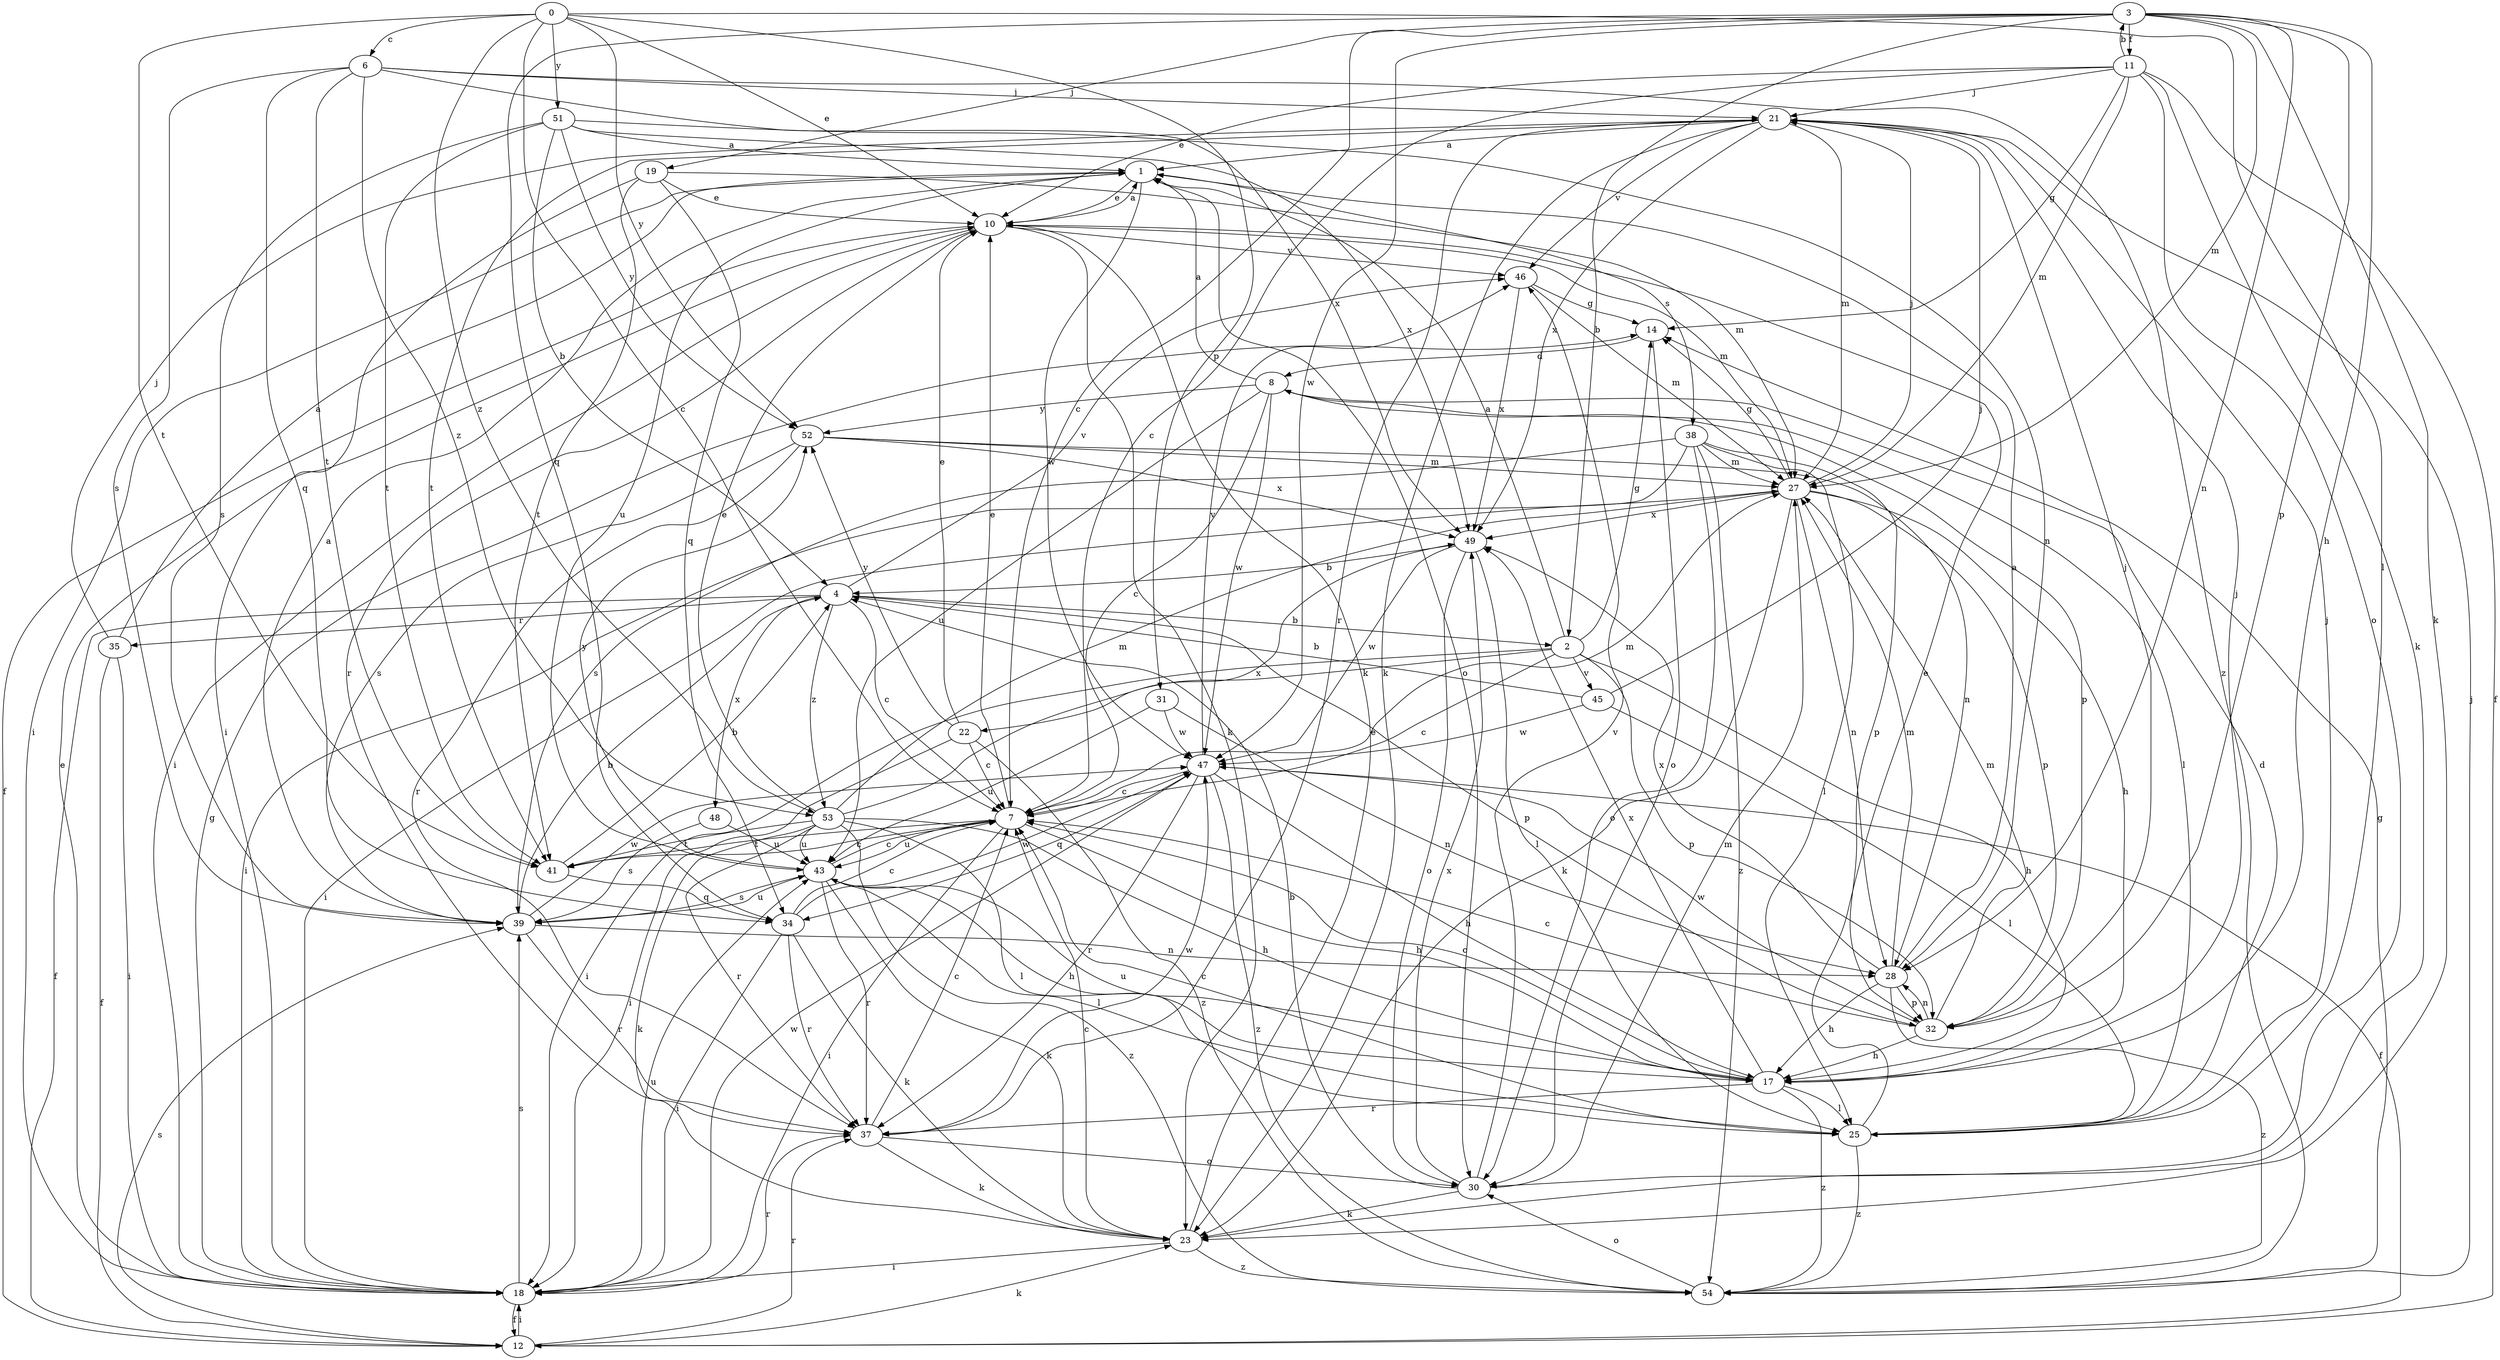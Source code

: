 strict digraph  {
0;
1;
2;
3;
4;
6;
7;
8;
10;
11;
12;
14;
17;
18;
19;
21;
22;
23;
25;
27;
28;
30;
31;
32;
34;
35;
37;
38;
39;
41;
43;
45;
46;
47;
48;
49;
51;
52;
53;
54;
0 -> 6  [label=c];
0 -> 7  [label=c];
0 -> 10  [label=e];
0 -> 25  [label=l];
0 -> 31  [label=p];
0 -> 41  [label=t];
0 -> 51  [label=y];
0 -> 52  [label=y];
0 -> 53  [label=z];
1 -> 10  [label=e];
1 -> 18  [label=i];
1 -> 30  [label=o];
1 -> 38  [label=s];
1 -> 43  [label=u];
1 -> 47  [label=w];
2 -> 1  [label=a];
2 -> 7  [label=c];
2 -> 14  [label=g];
2 -> 17  [label=h];
2 -> 18  [label=i];
2 -> 22  [label=k];
2 -> 32  [label=p];
2 -> 45  [label=v];
3 -> 2  [label=b];
3 -> 7  [label=c];
3 -> 11  [label=f];
3 -> 17  [label=h];
3 -> 19  [label=j];
3 -> 23  [label=k];
3 -> 27  [label=m];
3 -> 28  [label=n];
3 -> 32  [label=p];
3 -> 34  [label=q];
3 -> 47  [label=w];
4 -> 2  [label=b];
4 -> 7  [label=c];
4 -> 12  [label=f];
4 -> 32  [label=p];
4 -> 35  [label=r];
4 -> 46  [label=v];
4 -> 48  [label=x];
4 -> 53  [label=z];
6 -> 21  [label=j];
6 -> 34  [label=q];
6 -> 39  [label=s];
6 -> 41  [label=t];
6 -> 49  [label=x];
6 -> 53  [label=z];
6 -> 54  [label=z];
7 -> 10  [label=e];
7 -> 17  [label=h];
7 -> 18  [label=i];
7 -> 27  [label=m];
7 -> 41  [label=t];
7 -> 43  [label=u];
8 -> 1  [label=a];
8 -> 7  [label=c];
8 -> 25  [label=l];
8 -> 32  [label=p];
8 -> 43  [label=u];
8 -> 47  [label=w];
8 -> 52  [label=y];
10 -> 1  [label=a];
10 -> 12  [label=f];
10 -> 18  [label=i];
10 -> 23  [label=k];
10 -> 27  [label=m];
10 -> 37  [label=r];
10 -> 46  [label=v];
11 -> 3  [label=b];
11 -> 7  [label=c];
11 -> 10  [label=e];
11 -> 12  [label=f];
11 -> 14  [label=g];
11 -> 21  [label=j];
11 -> 23  [label=k];
11 -> 27  [label=m];
11 -> 30  [label=o];
12 -> 18  [label=i];
12 -> 23  [label=k];
12 -> 37  [label=r];
12 -> 39  [label=s];
14 -> 8  [label=d];
14 -> 30  [label=o];
17 -> 7  [label=c];
17 -> 21  [label=j];
17 -> 25  [label=l];
17 -> 37  [label=r];
17 -> 43  [label=u];
17 -> 49  [label=x];
17 -> 54  [label=z];
18 -> 10  [label=e];
18 -> 12  [label=f];
18 -> 14  [label=g];
18 -> 37  [label=r];
18 -> 39  [label=s];
18 -> 43  [label=u];
18 -> 47  [label=w];
19 -> 10  [label=e];
19 -> 18  [label=i];
19 -> 27  [label=m];
19 -> 34  [label=q];
19 -> 41  [label=t];
21 -> 1  [label=a];
21 -> 23  [label=k];
21 -> 27  [label=m];
21 -> 37  [label=r];
21 -> 41  [label=t];
21 -> 46  [label=v];
21 -> 49  [label=x];
22 -> 7  [label=c];
22 -> 10  [label=e];
22 -> 18  [label=i];
22 -> 52  [label=y];
22 -> 54  [label=z];
23 -> 7  [label=c];
23 -> 10  [label=e];
23 -> 18  [label=i];
23 -> 54  [label=z];
25 -> 7  [label=c];
25 -> 8  [label=d];
25 -> 10  [label=e];
25 -> 21  [label=j];
25 -> 54  [label=z];
27 -> 14  [label=g];
27 -> 17  [label=h];
27 -> 18  [label=i];
27 -> 21  [label=j];
27 -> 23  [label=k];
27 -> 28  [label=n];
27 -> 32  [label=p];
27 -> 49  [label=x];
28 -> 1  [label=a];
28 -> 17  [label=h];
28 -> 27  [label=m];
28 -> 32  [label=p];
28 -> 49  [label=x];
28 -> 54  [label=z];
30 -> 4  [label=b];
30 -> 23  [label=k];
30 -> 27  [label=m];
30 -> 46  [label=v];
30 -> 49  [label=x];
31 -> 28  [label=n];
31 -> 43  [label=u];
31 -> 47  [label=w];
32 -> 7  [label=c];
32 -> 17  [label=h];
32 -> 21  [label=j];
32 -> 27  [label=m];
32 -> 28  [label=n];
32 -> 47  [label=w];
34 -> 7  [label=c];
34 -> 18  [label=i];
34 -> 23  [label=k];
34 -> 37  [label=r];
34 -> 47  [label=w];
35 -> 1  [label=a];
35 -> 12  [label=f];
35 -> 18  [label=i];
35 -> 21  [label=j];
37 -> 7  [label=c];
37 -> 23  [label=k];
37 -> 30  [label=o];
37 -> 47  [label=w];
38 -> 18  [label=i];
38 -> 25  [label=l];
38 -> 27  [label=m];
38 -> 30  [label=o];
38 -> 32  [label=p];
38 -> 39  [label=s];
38 -> 54  [label=z];
39 -> 1  [label=a];
39 -> 4  [label=b];
39 -> 28  [label=n];
39 -> 37  [label=r];
39 -> 43  [label=u];
39 -> 47  [label=w];
41 -> 4  [label=b];
41 -> 7  [label=c];
41 -> 34  [label=q];
43 -> 7  [label=c];
43 -> 17  [label=h];
43 -> 23  [label=k];
43 -> 25  [label=l];
43 -> 37  [label=r];
43 -> 39  [label=s];
43 -> 52  [label=y];
45 -> 4  [label=b];
45 -> 21  [label=j];
45 -> 25  [label=l];
45 -> 47  [label=w];
46 -> 14  [label=g];
46 -> 27  [label=m];
46 -> 49  [label=x];
47 -> 7  [label=c];
47 -> 12  [label=f];
47 -> 17  [label=h];
47 -> 34  [label=q];
47 -> 37  [label=r];
47 -> 46  [label=v];
47 -> 54  [label=z];
48 -> 39  [label=s];
48 -> 43  [label=u];
49 -> 4  [label=b];
49 -> 25  [label=l];
49 -> 30  [label=o];
49 -> 47  [label=w];
51 -> 1  [label=a];
51 -> 4  [label=b];
51 -> 28  [label=n];
51 -> 39  [label=s];
51 -> 41  [label=t];
51 -> 49  [label=x];
51 -> 52  [label=y];
52 -> 27  [label=m];
52 -> 28  [label=n];
52 -> 37  [label=r];
52 -> 39  [label=s];
52 -> 49  [label=x];
53 -> 10  [label=e];
53 -> 17  [label=h];
53 -> 23  [label=k];
53 -> 25  [label=l];
53 -> 27  [label=m];
53 -> 37  [label=r];
53 -> 41  [label=t];
53 -> 43  [label=u];
53 -> 49  [label=x];
53 -> 54  [label=z];
54 -> 14  [label=g];
54 -> 21  [label=j];
54 -> 30  [label=o];
}
